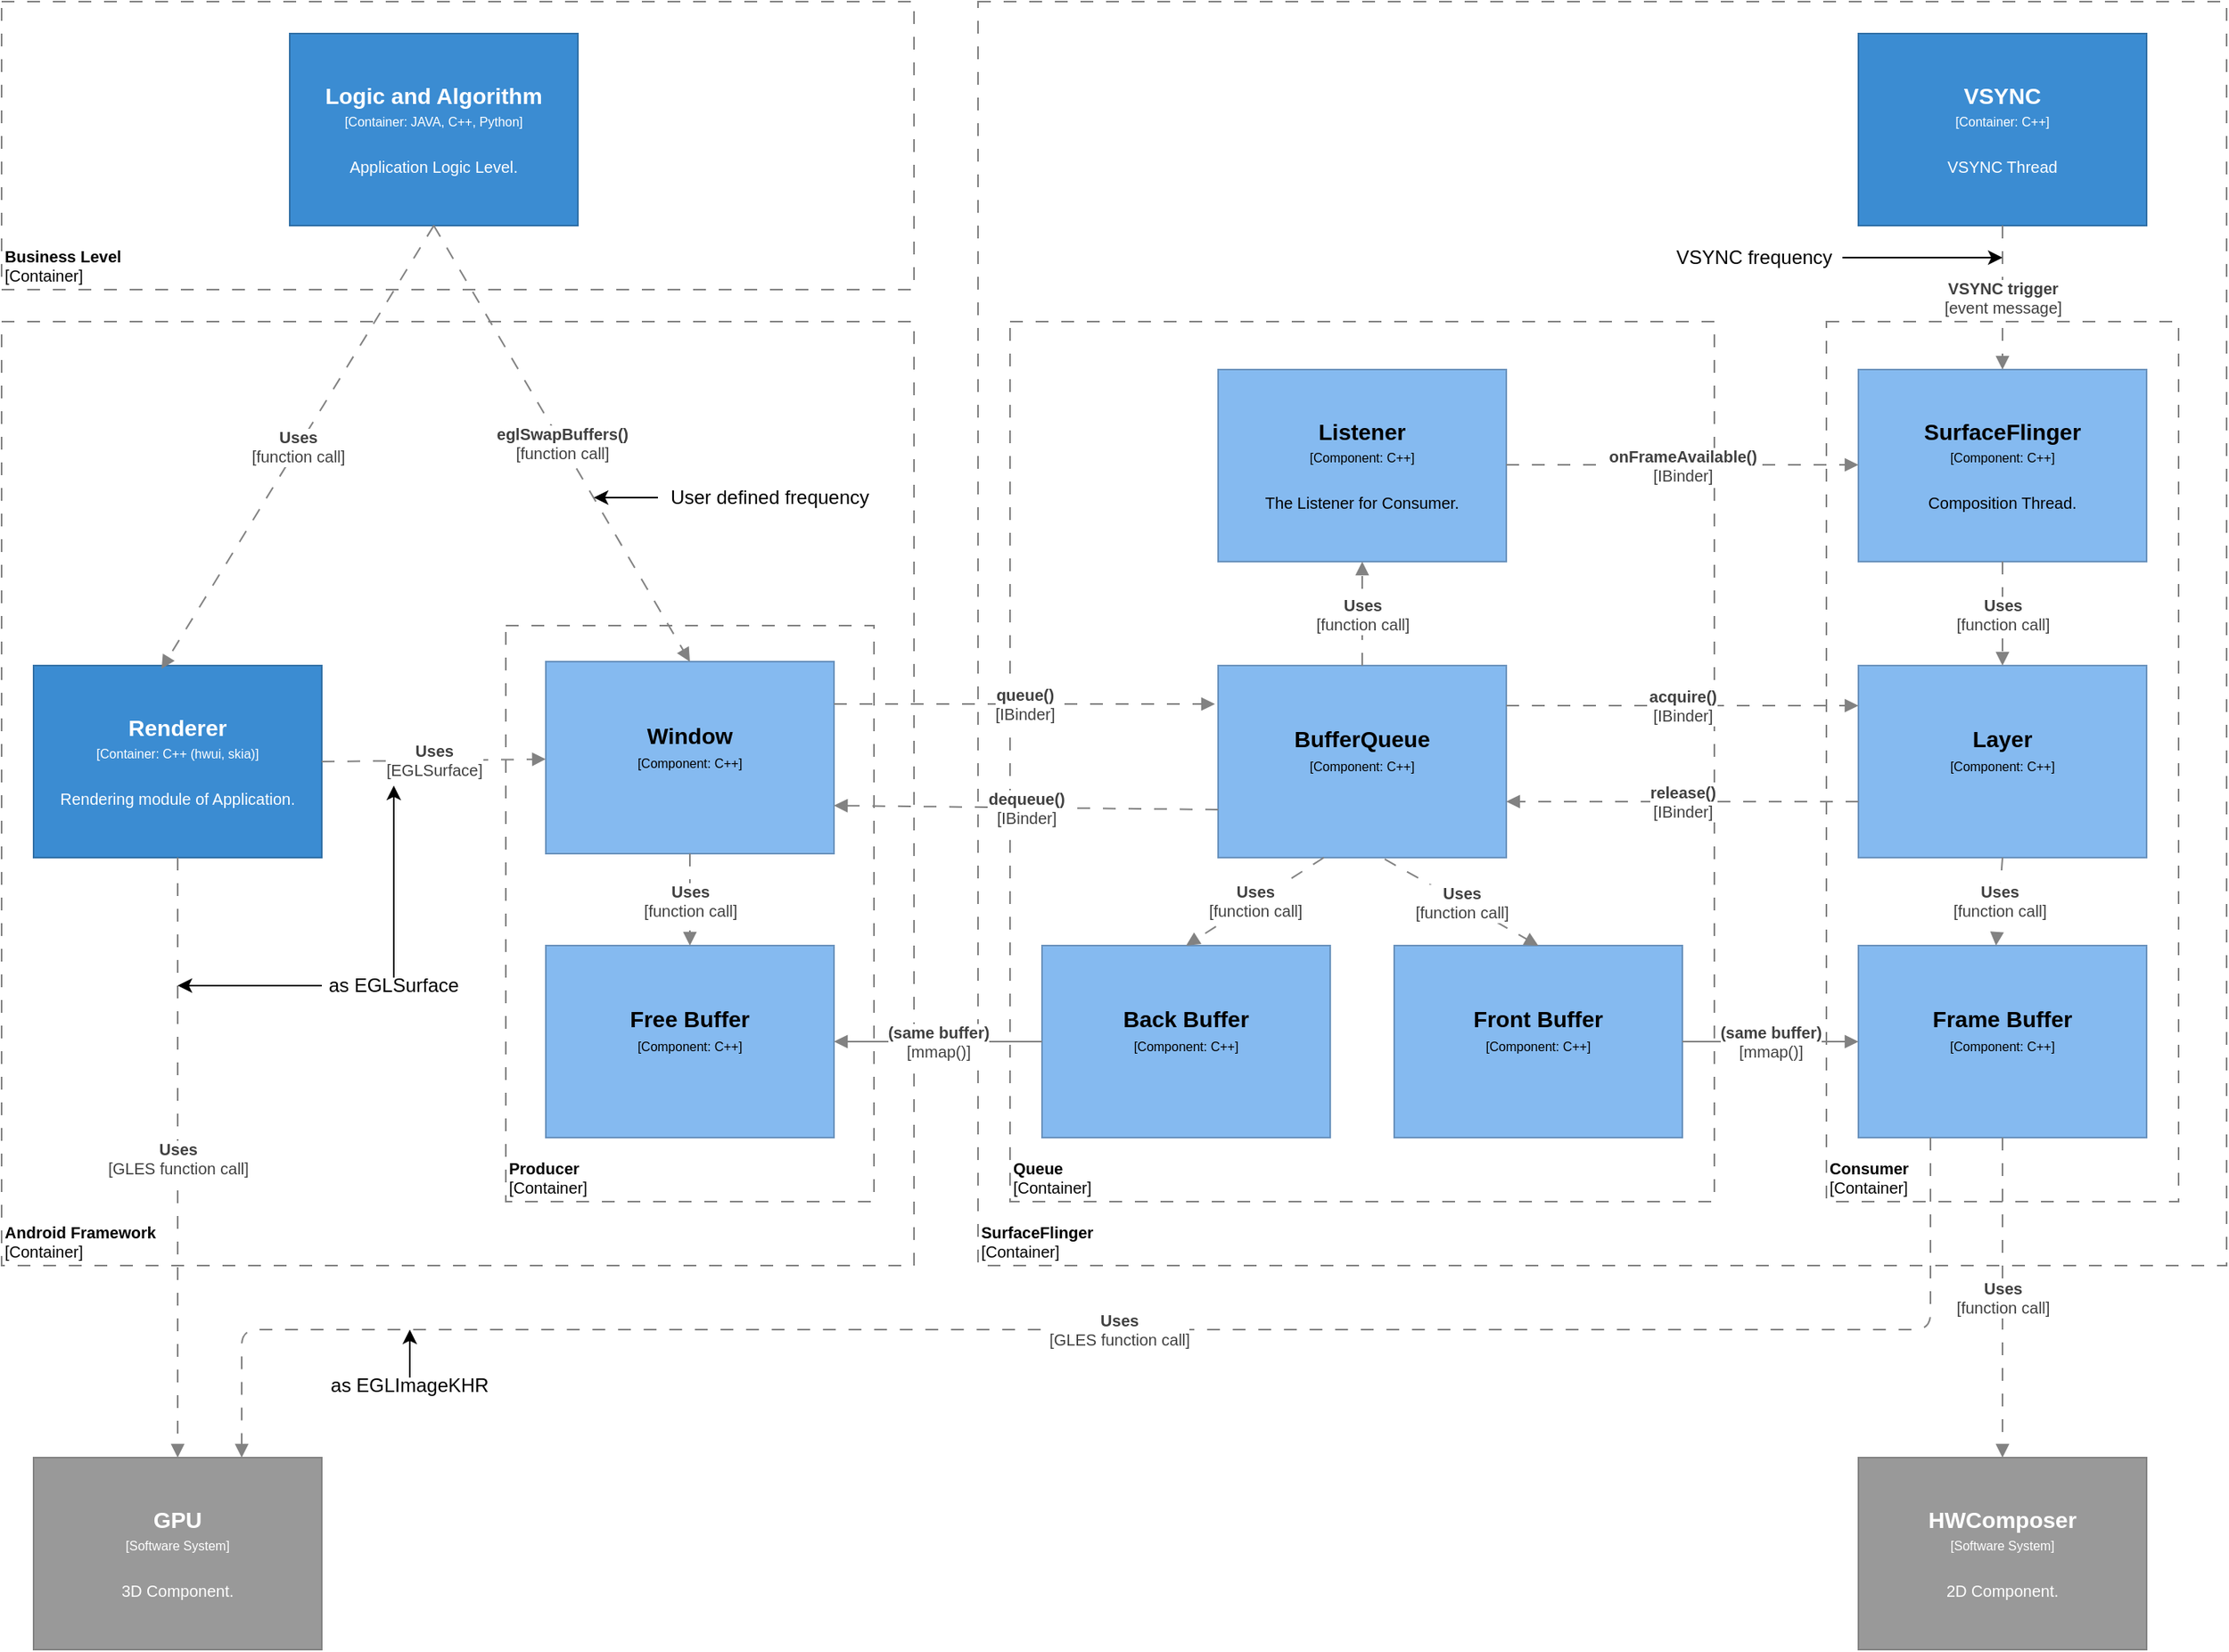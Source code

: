<mxfile version="14.9.9" type="github">
  <diagram id="-vkuxwzAvVH7Rz_sly9j" name="Page-1">
    <mxGraphModel dx="2495" dy="2098" grid="1" gridSize="10" guides="1" tooltips="1" connect="1" arrows="1" fold="1" page="1" pageScale="1" pageWidth="1169" pageHeight="827" math="0" shadow="0">
      <root>
        <mxCell id="0" />
        <mxCell id="1" parent="0" />
        <object label="&lt;font style=&quot;font-size: 10px&quot;&gt;&lt;b&gt;%name%&lt;/b&gt;&lt;br style=&quot;font-size: 10px&quot;&gt;[Container]&lt;/font&gt;" placeholders="1" name="Android Framework" id="QSGKsO-Dh6E3M1oI7asi-1">
          <mxCell style="rounded=0;whiteSpace=wrap;html=1;strokeColor=#828282;fillColor=none;fontColor=#000000;align=left;labelPosition=center;verticalLabelPosition=middle;verticalAlign=bottom;dashed=1;strokeWidth=1;perimeterSpacing=0;spacing=2;spacingTop=0;fontSize=10;dashPattern=8 8;container=0;" parent="1" vertex="1">
            <mxGeometry x="-240" y="-30" width="570" height="590" as="geometry">
              <mxRectangle x="560" y="40" width="110" height="30" as="alternateBounds" />
            </mxGeometry>
          </mxCell>
        </object>
        <object label="&lt;font style=&quot;font-size: 10px&quot;&gt;&lt;b&gt;%name%&lt;/b&gt;&lt;br style=&quot;font-size: 10px&quot;&gt;[Container]&lt;/font&gt;" placeholders="1" name="Producer" id="QSGKsO-Dh6E3M1oI7asi-2">
          <mxCell style="rounded=0;whiteSpace=wrap;html=1;strokeColor=#828282;fillColor=none;fontColor=#000000;align=left;labelPosition=center;verticalLabelPosition=middle;verticalAlign=bottom;dashed=1;strokeWidth=1;perimeterSpacing=0;spacing=2;spacingTop=0;fontSize=10;dashPattern=8 8;container=0;" parent="1" vertex="1">
            <mxGeometry x="75" y="160" width="230" height="360" as="geometry">
              <mxRectangle x="560" y="40" width="110" height="30" as="alternateBounds" />
            </mxGeometry>
          </mxCell>
        </object>
        <object label="&lt;div&gt;&lt;span style=&quot;font-size: 14px&quot;&gt;&lt;b&gt;%name%&lt;/b&gt;&lt;/span&gt;&lt;/div&gt;&lt;div&gt;&lt;span style=&quot;font-size: 8px&quot;&gt;[Component: %technology%]&lt;/span&gt;&lt;/div&gt;&lt;div&gt;&lt;span style=&quot;font-size: 8px&quot;&gt;&lt;br&gt;&lt;/span&gt;&lt;/div&gt;&lt;div&gt;&lt;font size=&quot;1&quot;&gt;%description%&lt;/font&gt;&lt;/div&gt;" placeholders="1" name="Window" technology="C++" description="" id="QSGKsO-Dh6E3M1oI7asi-3">
          <mxCell style="rounded=0;whiteSpace=wrap;html=1;fillColor=#85baf0;fontColor=#000000;strokeColor=#6992BD;resizable=0;" parent="1" vertex="1">
            <mxGeometry x="100" y="182.5" width="180" height="120" as="geometry" />
          </mxCell>
        </object>
        <object label="&lt;div&gt;&lt;span style=&quot;font-size: 14px&quot;&gt;&lt;b&gt;%name%&lt;/b&gt;&lt;/span&gt;&lt;/div&gt;&lt;div&gt;&lt;span style=&quot;font-size: 8px&quot;&gt;[Component: %technology%]&lt;/span&gt;&lt;/div&gt;&lt;div&gt;&lt;span style=&quot;font-size: 8px&quot;&gt;&lt;br&gt;&lt;/span&gt;&lt;/div&gt;&lt;div&gt;&lt;font size=&quot;1&quot;&gt;%description%&lt;/font&gt;&lt;/div&gt;" placeholders="1" name="Free Buffer" technology="C++" description="" id="QSGKsO-Dh6E3M1oI7asi-8">
          <mxCell style="rounded=0;whiteSpace=wrap;html=1;fillColor=#85baf0;fontColor=#000000;strokeColor=#6992BD;resizable=0;" parent="1" vertex="1">
            <mxGeometry x="100" y="360" width="180" height="120" as="geometry" />
          </mxCell>
        </object>
        <object label="&lt;div&gt;&lt;span style=&quot;font-size: 14px&quot;&gt;&lt;b&gt;%name%&lt;/b&gt;&lt;/span&gt;&lt;/div&gt;&lt;div&gt;&lt;span style=&quot;font-size: 8px&quot;&gt;[Component: %technology%]&lt;/span&gt;&lt;/div&gt;&lt;div&gt;&lt;span style=&quot;font-size: 8px&quot;&gt;&lt;br&gt;&lt;/span&gt;&lt;/div&gt;&lt;div&gt;&lt;font size=&quot;1&quot;&gt;%description%&lt;/font&gt;&lt;/div&gt;" placeholders="1" name="BufferQueue" technology="C++" description="" id="QSGKsO-Dh6E3M1oI7asi-10">
          <mxCell style="rounded=0;whiteSpace=wrap;html=1;fillColor=#85baf0;fontColor=#000000;strokeColor=#6992BD;resizable=0;" parent="1" vertex="1">
            <mxGeometry x="520" y="185" width="180" height="120" as="geometry" />
          </mxCell>
        </object>
        <object label="&lt;div&gt;&lt;span style=&quot;font-size: 14px&quot;&gt;&lt;b&gt;%name%&lt;/b&gt;&lt;/span&gt;&lt;/div&gt;&lt;div&gt;&lt;span style=&quot;font-size: 8px&quot;&gt;[Component: %technology%]&lt;/span&gt;&lt;/div&gt;&lt;div&gt;&lt;span style=&quot;font-size: 8px&quot;&gt;&lt;br&gt;&lt;/span&gt;&lt;/div&gt;&lt;div&gt;&lt;font size=&quot;1&quot;&gt;%description%&lt;/font&gt;&lt;/div&gt;" placeholders="1" name="Back Buffer" technology="C++" description="" id="QSGKsO-Dh6E3M1oI7asi-13">
          <mxCell style="rounded=0;whiteSpace=wrap;html=1;fillColor=#85baf0;fontColor=#000000;strokeColor=#6992BD;resizable=0;" parent="1" vertex="1">
            <mxGeometry x="410" y="360" width="180" height="120" as="geometry" />
          </mxCell>
        </object>
        <object label="&lt;div&gt;&lt;span style=&quot;font-size: 14px&quot;&gt;&lt;b&gt;%name%&lt;/b&gt;&lt;/span&gt;&lt;/div&gt;&lt;div&gt;&lt;span style=&quot;font-size: 8px&quot;&gt;[Component: %technology%]&lt;/span&gt;&lt;/div&gt;&lt;div&gt;&lt;span style=&quot;font-size: 8px&quot;&gt;&lt;br&gt;&lt;/span&gt;&lt;/div&gt;&lt;div&gt;&lt;font size=&quot;1&quot;&gt;%description%&lt;/font&gt;&lt;/div&gt;" placeholders="1" name="Front Buffer" technology="C++" description="" id="QSGKsO-Dh6E3M1oI7asi-14">
          <mxCell style="rounded=0;whiteSpace=wrap;html=1;fillColor=#85baf0;fontColor=#000000;strokeColor=#6992BD;resizable=0;" parent="1" vertex="1">
            <mxGeometry x="630" y="360" width="180" height="120" as="geometry" />
          </mxCell>
        </object>
        <object label="&lt;div&gt;&lt;span style=&quot;font-size: 14px&quot;&gt;&lt;b&gt;%name%&lt;/b&gt;&lt;/span&gt;&lt;/div&gt;&lt;div&gt;&lt;span style=&quot;font-size: 8px&quot;&gt;[Component: %technology%]&lt;/span&gt;&lt;/div&gt;&lt;div&gt;&lt;span style=&quot;font-size: 8px&quot;&gt;&lt;br&gt;&lt;/span&gt;&lt;/div&gt;&lt;div&gt;&lt;font size=&quot;1&quot;&gt;%description%&lt;/font&gt;&lt;/div&gt;" placeholders="1" name="Layer" technology="C++" description="" id="QSGKsO-Dh6E3M1oI7asi-15">
          <mxCell style="rounded=0;whiteSpace=wrap;html=1;fillColor=#85baf0;fontColor=#000000;strokeColor=#6992BD;resizable=0;" parent="1" vertex="1">
            <mxGeometry x="920" y="185" width="180" height="120" as="geometry" />
          </mxCell>
        </object>
        <object label="&lt;div&gt;&lt;span style=&quot;font-size: 14px&quot;&gt;&lt;b&gt;%name%&lt;/b&gt;&lt;/span&gt;&lt;/div&gt;&lt;div&gt;&lt;span style=&quot;font-size: 8px&quot;&gt;[Component: %technology%]&lt;/span&gt;&lt;/div&gt;&lt;div&gt;&lt;span style=&quot;font-size: 8px&quot;&gt;&lt;br&gt;&lt;/span&gt;&lt;/div&gt;&lt;div&gt;&lt;font size=&quot;1&quot;&gt;%description%&lt;/font&gt;&lt;/div&gt;" placeholders="1" name="Frame Buffer" technology="C++" description="" id="QSGKsO-Dh6E3M1oI7asi-16">
          <mxCell style="rounded=0;whiteSpace=wrap;html=1;fillColor=#85baf0;fontColor=#000000;strokeColor=#6992BD;resizable=0;" parent="1" vertex="1">
            <mxGeometry x="920" y="360" width="180" height="120" as="geometry" />
          </mxCell>
        </object>
        <object label="&lt;font style=&quot;font-size: 10px&quot;&gt;&lt;b&gt;%name%&lt;/b&gt;&lt;br style=&quot;font-size: 10px&quot;&gt;[Container]&lt;/font&gt;" placeholders="1" name="Queue" id="QSGKsO-Dh6E3M1oI7asi-17">
          <mxCell style="rounded=0;whiteSpace=wrap;html=1;strokeColor=#828282;fillColor=none;fontColor=#000000;align=left;labelPosition=center;verticalLabelPosition=middle;verticalAlign=bottom;dashed=1;strokeWidth=1;perimeterSpacing=0;spacing=2;spacingTop=0;fontSize=10;dashPattern=8 8;container=0;" parent="1" vertex="1">
            <mxGeometry x="390" y="-30" width="440" height="550" as="geometry">
              <mxRectangle x="560" y="40" width="110" height="30" as="alternateBounds" />
            </mxGeometry>
          </mxCell>
        </object>
        <object label="&lt;font style=&quot;font-size: 10px&quot;&gt;&lt;b&gt;%name%&lt;/b&gt;&lt;br style=&quot;font-size: 10px&quot;&gt;[Container]&lt;/font&gt;" placeholders="1" name="Consumer" id="QSGKsO-Dh6E3M1oI7asi-18">
          <mxCell style="rounded=0;whiteSpace=wrap;html=1;strokeColor=#828282;fillColor=none;fontColor=#000000;align=left;labelPosition=center;verticalLabelPosition=middle;verticalAlign=bottom;dashed=1;strokeWidth=1;perimeterSpacing=0;spacing=2;spacingTop=0;fontSize=10;dashPattern=8 8;container=0;" parent="1" vertex="1">
            <mxGeometry x="900" y="-30" width="220" height="550" as="geometry">
              <mxRectangle x="560" y="40" width="110" height="30" as="alternateBounds" />
            </mxGeometry>
          </mxCell>
        </object>
        <object label="&lt;font style=&quot;font-size: 10px&quot;&gt;&lt;b&gt;%name%&lt;/b&gt;&lt;br style=&quot;font-size: 10px&quot;&gt;[Container]&lt;/font&gt;" placeholders="1" name="SurfaceFlinger" id="QSGKsO-Dh6E3M1oI7asi-19">
          <mxCell style="rounded=0;whiteSpace=wrap;html=1;strokeColor=#828282;fillColor=none;fontColor=#000000;align=left;labelPosition=center;verticalLabelPosition=middle;verticalAlign=bottom;dashed=1;strokeWidth=1;perimeterSpacing=0;spacing=2;spacingTop=0;fontSize=10;dashPattern=8 8;container=0;" parent="1" vertex="1">
            <mxGeometry x="370" y="-230" width="780" height="790" as="geometry">
              <mxRectangle x="560" y="40" width="110" height="30" as="alternateBounds" />
            </mxGeometry>
          </mxCell>
        </object>
        <object label="&lt;b&gt;%name%&lt;/b&gt;&lt;br style=&quot;font-size: 10px&quot;&gt;[%technology%]" placeholders="1" name="dequeue()" technology="IBinder" id="QSGKsO-Dh6E3M1oI7asi-24">
          <mxCell style="endArrow=block;html=1;fontSize=10;fontColor=#404040;strokeWidth=1;endFill=1;dashed=1;dashPattern=8 8;strokeColor=#828282;elbow=vertical;exitX=0;exitY=0.75;exitDx=0;exitDy=0;entryX=1;entryY=0.75;entryDx=0;entryDy=0;" parent="1" source="QSGKsO-Dh6E3M1oI7asi-10" target="QSGKsO-Dh6E3M1oI7asi-3" edge="1">
            <mxGeometry width="50" height="50" relative="1" as="geometry">
              <mxPoint x="280" y="320" as="sourcePoint" />
              <mxPoint x="282" y="256" as="targetPoint" />
            </mxGeometry>
          </mxCell>
        </object>
        <object label="&lt;b&gt;%name%&lt;/b&gt;&lt;br style=&quot;font-size: 10px&quot;&gt;[%technology%]" placeholders="1" name="queue()" technology="IBinder" id="QSGKsO-Dh6E3M1oI7asi-26">
          <mxCell style="endArrow=block;html=1;fontSize=10;fontColor=#404040;strokeWidth=1;endFill=1;dashed=1;dashPattern=8 8;strokeColor=#828282;elbow=vertical;entryX=-0.011;entryY=0.2;entryDx=0;entryDy=0;entryPerimeter=0;" parent="1" target="QSGKsO-Dh6E3M1oI7asi-10" edge="1">
            <mxGeometry width="50" height="50" relative="1" as="geometry">
              <mxPoint x="280" y="209" as="sourcePoint" />
              <mxPoint x="550" y="208" as="targetPoint" />
            </mxGeometry>
          </mxCell>
        </object>
        <object label="&lt;span style=&quot;font-size: 10px&quot;&gt;&lt;b&gt;%name%&lt;/b&gt;&lt;br&gt;[%technology%]&lt;br&gt;&lt;/span&gt;" placeholders="1" name="(same buffer)" technology="mmap()" id="QSGKsO-Dh6E3M1oI7asi-27">
          <mxCell style="endArrow=block;html=1;fontSize=10;fontColor=#404040;strokeWidth=1;endFill=1;strokeColor=#828282;elbow=vertical;exitX=0;exitY=0.5;exitDx=0;exitDy=0;entryX=1;entryY=0.5;entryDx=0;entryDy=0;" parent="1" source="QSGKsO-Dh6E3M1oI7asi-13" target="QSGKsO-Dh6E3M1oI7asi-8" edge="1">
            <mxGeometry width="50" height="50" relative="1" as="geometry">
              <mxPoint x="320" y="500" as="sourcePoint" />
              <mxPoint x="520" y="500" as="targetPoint" />
            </mxGeometry>
          </mxCell>
        </object>
        <object label="&lt;span style=&quot;font-size: 10px&quot;&gt;&lt;b&gt;%name%&lt;/b&gt;&lt;br&gt;[%technology%]&lt;br&gt;&lt;/span&gt;" placeholders="1" name="(same buffer)" technology="mmap()" id="QSGKsO-Dh6E3M1oI7asi-29">
          <mxCell style="endArrow=block;html=1;fontSize=10;fontColor=#404040;strokeWidth=1;endFill=1;strokeColor=#828282;elbow=vertical;exitX=1;exitY=0.5;exitDx=0;exitDy=0;entryX=0;entryY=0.5;entryDx=0;entryDy=0;" parent="1" source="QSGKsO-Dh6E3M1oI7asi-14" target="QSGKsO-Dh6E3M1oI7asi-16" edge="1">
            <mxGeometry width="50" height="50" relative="1" as="geometry">
              <mxPoint x="820" y="510" as="sourcePoint" />
              <mxPoint x="690" y="510" as="targetPoint" />
            </mxGeometry>
          </mxCell>
        </object>
        <object label="&lt;b&gt;%name%&lt;/b&gt;&lt;br style=&quot;font-size: 10px&quot;&gt;[%technology%]" placeholders="1" name="acquire()" technology="IBinder" id="QSGKsO-Dh6E3M1oI7asi-31">
          <mxCell style="endArrow=block;html=1;fontSize=10;fontColor=#404040;strokeWidth=1;endFill=1;dashed=1;dashPattern=8 8;strokeColor=#828282;elbow=vertical;entryX=-0.011;entryY=0.2;entryDx=0;entryDy=0;entryPerimeter=0;" parent="1" edge="1">
            <mxGeometry width="50" height="50" relative="1" as="geometry">
              <mxPoint x="700" y="210" as="sourcePoint" />
              <mxPoint x="920" y="210" as="targetPoint" />
            </mxGeometry>
          </mxCell>
        </object>
        <object label="&lt;b&gt;%name%&lt;/b&gt;&lt;br style=&quot;font-size: 10px&quot;&gt;[%technology%]" placeholders="1" name="release()" technology="IBinder" id="QSGKsO-Dh6E3M1oI7asi-32">
          <mxCell style="endArrow=block;html=1;fontSize=10;fontColor=#404040;strokeWidth=1;endFill=1;dashed=1;dashPattern=8 8;strokeColor=#828282;elbow=vertical;entryX=1;entryY=0.75;entryDx=0;entryDy=0;" parent="1" edge="1">
            <mxGeometry width="50" height="50" relative="1" as="geometry">
              <mxPoint x="920" y="270" as="sourcePoint" />
              <mxPoint x="700" y="270" as="targetPoint" />
            </mxGeometry>
          </mxCell>
        </object>
        <object label="&lt;b&gt;%name%&lt;/b&gt;&lt;br style=&quot;font-size: 10px&quot;&gt;[%technology%]" placeholders="1" name="Uses" technology="function call" id="QSGKsO-Dh6E3M1oI7asi-33">
          <mxCell style="endArrow=block;html=1;fontSize=10;fontColor=#404040;strokeWidth=1;endFill=1;dashed=1;dashPattern=8 8;strokeColor=#828282;elbow=vertical;entryX=0.5;entryY=0;entryDx=0;entryDy=0;exitX=0.5;exitY=1;exitDx=0;exitDy=0;" parent="1" source="QSGKsO-Dh6E3M1oI7asi-3" target="QSGKsO-Dh6E3M1oI7asi-8" edge="1">
            <mxGeometry width="50" height="50" relative="1" as="geometry">
              <mxPoint x="120" y="120" as="sourcePoint" />
              <mxPoint x="320" y="120" as="targetPoint" />
            </mxGeometry>
          </mxCell>
        </object>
        <object label="&lt;b&gt;%name%&lt;/b&gt;&lt;br style=&quot;font-size: 10px&quot;&gt;[%technology%]" placeholders="1" name="Uses" technology="function call" id="QSGKsO-Dh6E3M1oI7asi-34">
          <mxCell style="endArrow=block;html=1;fontSize=10;fontColor=#404040;strokeWidth=1;endFill=1;dashed=1;dashPattern=8 8;strokeColor=#828282;elbow=vertical;entryX=0.5;entryY=0;entryDx=0;entryDy=0;exitX=0.367;exitY=1;exitDx=0;exitDy=0;exitPerimeter=0;" parent="1" source="QSGKsO-Dh6E3M1oI7asi-10" target="QSGKsO-Dh6E3M1oI7asi-13" edge="1">
            <mxGeometry width="50" height="50" relative="1" as="geometry">
              <mxPoint x="200" y="315" as="sourcePoint" />
              <mxPoint x="200" y="370" as="targetPoint" />
            </mxGeometry>
          </mxCell>
        </object>
        <object label="&lt;b&gt;%name%&lt;/b&gt;&lt;br style=&quot;font-size: 10px&quot;&gt;[%technology%]" placeholders="1" name="Uses" technology="function call" id="QSGKsO-Dh6E3M1oI7asi-35">
          <mxCell style="endArrow=block;html=1;fontSize=10;fontColor=#404040;strokeWidth=1;endFill=1;dashed=1;dashPattern=8 8;strokeColor=#828282;elbow=vertical;entryX=0.5;entryY=0;entryDx=0;entryDy=0;exitX=0.578;exitY=1.008;exitDx=0;exitDy=0;exitPerimeter=0;" parent="1" source="QSGKsO-Dh6E3M1oI7asi-10" target="QSGKsO-Dh6E3M1oI7asi-14" edge="1">
            <mxGeometry width="50" height="50" relative="1" as="geometry">
              <mxPoint x="630" y="300" as="sourcePoint" />
              <mxPoint x="510" y="370" as="targetPoint" />
            </mxGeometry>
          </mxCell>
        </object>
        <object label="&lt;b&gt;%name%&lt;/b&gt;&lt;br style=&quot;font-size: 10px&quot;&gt;[%technology%]" placeholders="1" name="Uses" technology="function call" id="QSGKsO-Dh6E3M1oI7asi-36">
          <mxCell style="endArrow=block;html=1;fontSize=10;fontColor=#404040;strokeWidth=1;endFill=1;dashed=1;dashPattern=8 8;strokeColor=#828282;elbow=vertical;entryX=0.5;entryY=0;entryDx=0;entryDy=0;exitX=0.5;exitY=1;exitDx=0;exitDy=0;" parent="1" source="QSGKsO-Dh6E3M1oI7asi-15" edge="1">
            <mxGeometry width="50" height="50" relative="1" as="geometry">
              <mxPoint x="910" y="305.96" as="sourcePoint" />
              <mxPoint x="1005.96" y="360" as="targetPoint" />
            </mxGeometry>
          </mxCell>
        </object>
        <object label="&lt;div&gt;&lt;span style=&quot;font-size: 14px&quot;&gt;&lt;b&gt;%name%&lt;/b&gt;&lt;/span&gt;&lt;/div&gt;&lt;div&gt;&lt;span style=&quot;font-size: 8px&quot;&gt;[Component: %technology%]&lt;/span&gt;&lt;/div&gt;&lt;div&gt;&lt;span style=&quot;font-size: 8px&quot;&gt;&lt;br&gt;&lt;/span&gt;&lt;/div&gt;&lt;div&gt;&lt;font size=&quot;1&quot;&gt;%description%&lt;/font&gt;&lt;/div&gt;" placeholders="1" name="Listener" technology="C++" description="The Listener for Consumer." id="YujYjbEBNDsiloCPU_Lg-1">
          <mxCell style="rounded=0;whiteSpace=wrap;html=1;fillColor=#85baf0;fontColor=#000000;strokeColor=#6992BD;resizable=0;" parent="1" vertex="1">
            <mxGeometry x="520" width="180" height="120" as="geometry" />
          </mxCell>
        </object>
        <object label="&lt;div&gt;&lt;span style=&quot;font-size: 14px&quot;&gt;&lt;b&gt;%name%&lt;/b&gt;&lt;/span&gt;&lt;/div&gt;&lt;div&gt;&lt;span style=&quot;font-size: 8px&quot;&gt;[Component: %technology%]&lt;/span&gt;&lt;/div&gt;&lt;div&gt;&lt;span style=&quot;font-size: 8px&quot;&gt;&lt;br&gt;&lt;/span&gt;&lt;/div&gt;&lt;div&gt;&lt;font size=&quot;1&quot;&gt;%description%&lt;/font&gt;&lt;/div&gt;" placeholders="1" name="SurfaceFlinger" technology="C++" description="Composition Thread." id="YujYjbEBNDsiloCPU_Lg-2">
          <mxCell style="rounded=0;whiteSpace=wrap;html=1;fillColor=#85baf0;fontColor=#000000;strokeColor=#6992BD;resizable=0;" parent="1" vertex="1">
            <mxGeometry x="920" width="180" height="120" as="geometry" />
          </mxCell>
        </object>
        <object label="&lt;b&gt;%name%&lt;/b&gt;&lt;br style=&quot;font-size: 10px&quot;&gt;[%technology%]" placeholders="1" name="Uses" technology="function call" id="YujYjbEBNDsiloCPU_Lg-5">
          <mxCell style="endArrow=block;html=1;fontSize=10;fontColor=#404040;strokeWidth=1;endFill=1;dashed=1;dashPattern=8 8;strokeColor=#828282;elbow=vertical;exitX=0.5;exitY=0;exitDx=0;exitDy=0;" parent="1" source="QSGKsO-Dh6E3M1oI7asi-10" edge="1">
            <mxGeometry width="50" height="50" relative="1" as="geometry">
              <mxPoint x="610" y="180" as="sourcePoint" />
              <mxPoint x="610" y="120" as="targetPoint" />
            </mxGeometry>
          </mxCell>
        </object>
        <object label="&lt;b&gt;%name%&lt;/b&gt;&lt;br style=&quot;font-size: 10px&quot;&gt;[%technology%]" placeholders="1" name="Uses" technology="function call" id="YujYjbEBNDsiloCPU_Lg-6">
          <mxCell style="endArrow=block;html=1;fontSize=10;fontColor=#404040;strokeWidth=1;endFill=1;dashed=1;dashPattern=8 8;strokeColor=#828282;elbow=vertical;entryX=0.5;entryY=0;entryDx=0;entryDy=0;" parent="1" source="YujYjbEBNDsiloCPU_Lg-2" target="QSGKsO-Dh6E3M1oI7asi-15" edge="1">
            <mxGeometry width="50" height="50" relative="1" as="geometry">
              <mxPoint x="1020" y="315" as="sourcePoint" />
              <mxPoint x="1010" y="180" as="targetPoint" />
            </mxGeometry>
          </mxCell>
        </object>
        <object label="&lt;b&gt;%name%&lt;/b&gt;&lt;br style=&quot;font-size: 10px&quot;&gt;[%technology%]" placeholders="1" name="onFrameAvailable()" technology="IBinder" id="YujYjbEBNDsiloCPU_Lg-7">
          <mxCell style="endArrow=block;html=1;fontSize=10;fontColor=#404040;strokeWidth=1;endFill=1;dashed=1;dashPattern=8 8;strokeColor=#828282;elbow=vertical;entryX=-0.011;entryY=0.2;entryDx=0;entryDy=0;entryPerimeter=0;" parent="1" edge="1">
            <mxGeometry width="50" height="50" relative="1" as="geometry">
              <mxPoint x="700" y="59.5" as="sourcePoint" />
              <mxPoint x="920" y="59.5" as="targetPoint" />
            </mxGeometry>
          </mxCell>
        </object>
        <object label="&lt;font style=&quot;font-size: 10px&quot;&gt;&lt;b&gt;%name%&lt;/b&gt;&lt;br style=&quot;font-size: 10px&quot;&gt;[Container]&lt;/font&gt;" placeholders="1" name="Business Level" id="0vbsiYUbB-kdxmA2h0WD-1">
          <mxCell style="rounded=0;whiteSpace=wrap;html=1;strokeColor=#828282;fillColor=none;fontColor=#000000;align=left;labelPosition=center;verticalLabelPosition=middle;verticalAlign=bottom;dashed=1;strokeWidth=1;perimeterSpacing=0;spacing=2;spacingTop=0;fontSize=10;dashPattern=8 8;container=0;" parent="1" vertex="1">
            <mxGeometry x="-240" y="-230" width="570" height="180" as="geometry">
              <mxRectangle x="560" y="40" width="110" height="30" as="alternateBounds" />
            </mxGeometry>
          </mxCell>
        </object>
        <object label="&lt;div&gt;&lt;span style=&quot;font-size: 14px&quot;&gt;&lt;b&gt;%name%&lt;/b&gt;&lt;/span&gt;&lt;/div&gt;&lt;div&gt;&lt;span style=&quot;font-size: 8px&quot;&gt;[Container: %technology%]&lt;/span&gt;&lt;/div&gt;&lt;div&gt;&lt;span style=&quot;font-size: 8px&quot;&gt;&lt;br&gt;&lt;/span&gt;&lt;/div&gt;&lt;div&gt;&lt;font size=&quot;1&quot;&gt;%description%&lt;/font&gt;&lt;/div&gt;" placeholders="1" name="Logic and Algorithm" technology="JAVA, C++, Python" description="Application Logic Level." id="0vbsiYUbB-kdxmA2h0WD-2">
          <mxCell style="rounded=0;whiteSpace=wrap;html=1;fillColor=#3B8CD2;fontColor=#FFFFFF;strokeColor=#2F6FA6;resizable=0;" parent="1" vertex="1">
            <mxGeometry x="-60" y="-210" width="180" height="120" as="geometry" />
          </mxCell>
        </object>
        <object label="&lt;div&gt;&lt;span style=&quot;font-size: 14px&quot;&gt;&lt;b&gt;%name%&lt;/b&gt;&lt;/span&gt;&lt;/div&gt;&lt;div&gt;&lt;span style=&quot;font-size: 8px&quot;&gt;[Container: %technology%]&lt;/span&gt;&lt;/div&gt;&lt;div&gt;&lt;span style=&quot;font-size: 8px&quot;&gt;&lt;br&gt;&lt;/span&gt;&lt;/div&gt;&lt;div&gt;&lt;font size=&quot;1&quot;&gt;%description%&lt;/font&gt;&lt;/div&gt;" placeholders="1" name="Renderer" technology="C++ (hwui, skia)" description="Rendering module of Application." id="0vbsiYUbB-kdxmA2h0WD-3">
          <mxCell style="rounded=0;whiteSpace=wrap;html=1;fillColor=#3B8CD2;fontColor=#FFFFFF;strokeColor=#2F6FA6;resizable=0;" parent="1" vertex="1">
            <mxGeometry x="-220" y="185" width="180" height="120" as="geometry" />
          </mxCell>
        </object>
        <object label="&lt;div&gt;&lt;span style=&quot;font-size: 14px&quot;&gt;&lt;b&gt;%name%&lt;/b&gt;&lt;/span&gt;&lt;/div&gt;&lt;div&gt;&lt;span style=&quot;font-size: 8px&quot;&gt;[Container: %technology%]&lt;/span&gt;&lt;/div&gt;&lt;div&gt;&lt;span style=&quot;font-size: 8px&quot;&gt;&lt;br&gt;&lt;/span&gt;&lt;/div&gt;&lt;div&gt;&lt;font size=&quot;1&quot;&gt;%description%&lt;/font&gt;&lt;/div&gt;" placeholders="1" name="VSYNC" technology="C++" description="VSYNC Thread" id="0vbsiYUbB-kdxmA2h0WD-4">
          <mxCell style="rounded=0;whiteSpace=wrap;html=1;fillColor=#3B8CD2;fontColor=#FFFFFF;strokeColor=#2F6FA6;resizable=0;" parent="1" vertex="1">
            <mxGeometry x="920" y="-210" width="180" height="120" as="geometry" />
          </mxCell>
        </object>
        <object label="&lt;b&gt;%name%&lt;/b&gt;&lt;br style=&quot;font-size: 10px&quot;&gt;[%technology%]" placeholders="1" name="VSYNC trigger" technology="event message" id="0vbsiYUbB-kdxmA2h0WD-5">
          <mxCell style="endArrow=block;html=1;fontSize=10;fontColor=#404040;strokeWidth=1;endFill=1;dashed=1;dashPattern=8 8;strokeColor=#828282;elbow=vertical;entryX=0.5;entryY=0;entryDx=0;entryDy=0;" parent="1" source="0vbsiYUbB-kdxmA2h0WD-4" target="YujYjbEBNDsiloCPU_Lg-2" edge="1">
            <mxGeometry width="50" height="50" relative="1" as="geometry">
              <mxPoint x="650" y="350" as="sourcePoint" />
              <mxPoint x="850" y="350" as="targetPoint" />
            </mxGeometry>
          </mxCell>
        </object>
        <object label="&lt;b&gt;%name%&lt;/b&gt;&lt;br style=&quot;font-size: 10px&quot;&gt;[%technology%]" placeholders="1" name="Uses" technology="function call" id="0vbsiYUbB-kdxmA2h0WD-6">
          <mxCell style="endArrow=block;html=1;fontSize=10;fontColor=#404040;strokeWidth=1;endFill=1;dashed=1;dashPattern=8 8;strokeColor=#828282;elbow=vertical;entryX=0.444;entryY=0.017;entryDx=0;entryDy=0;exitX=0.5;exitY=1;exitDx=0;exitDy=0;entryPerimeter=0;" parent="1" source="0vbsiYUbB-kdxmA2h0WD-2" target="0vbsiYUbB-kdxmA2h0WD-3" edge="1">
            <mxGeometry width="50" height="50" relative="1" as="geometry">
              <mxPoint x="216.06" y="-10" as="sourcePoint" />
              <mxPoint x="130" y="45" as="targetPoint" />
            </mxGeometry>
          </mxCell>
        </object>
        <object label="&lt;b&gt;%name%&lt;/b&gt;&lt;br style=&quot;font-size: 10px&quot;&gt;[%technology%]" placeholders="1" name="eglSwapBuffers()" technology="function call" id="0vbsiYUbB-kdxmA2h0WD-7">
          <mxCell style="endArrow=block;html=1;fontSize=10;fontColor=#404040;strokeWidth=1;endFill=1;dashed=1;dashPattern=8 8;strokeColor=#828282;elbow=vertical;entryX=0.5;entryY=0;entryDx=0;entryDy=0;exitX=0.5;exitY=1;exitDx=0;exitDy=0;" parent="1" source="0vbsiYUbB-kdxmA2h0WD-2" target="QSGKsO-Dh6E3M1oI7asi-3" edge="1">
            <mxGeometry width="50" height="50" relative="1" as="geometry">
              <mxPoint x="40" y="-80" as="sourcePoint" />
              <mxPoint x="-130.08" y="197.04" as="targetPoint" />
            </mxGeometry>
          </mxCell>
        </object>
        <mxCell id="0vbsiYUbB-kdxmA2h0WD-10" style="edgeStyle=orthogonalEdgeStyle;rounded=0;orthogonalLoop=1;jettySize=auto;html=1;" parent="1" source="0vbsiYUbB-kdxmA2h0WD-9" edge="1">
          <mxGeometry relative="1" as="geometry">
            <mxPoint x="130" y="80" as="targetPoint" />
            <Array as="points">
              <mxPoint x="140" y="80" />
            </Array>
          </mxGeometry>
        </mxCell>
        <object label="User defined frequency" id="0vbsiYUbB-kdxmA2h0WD-9">
          <mxCell style="text;html=1;strokeColor=none;fillColor=none;align=center;verticalAlign=middle;whiteSpace=wrap;rounded=0;" parent="1" vertex="1">
            <mxGeometry x="170" y="70" width="140" height="20" as="geometry" />
          </mxCell>
        </object>
        <mxCell id="0vbsiYUbB-kdxmA2h0WD-14" style="edgeStyle=orthogonalEdgeStyle;rounded=0;orthogonalLoop=1;jettySize=auto;html=1;" parent="1" source="0vbsiYUbB-kdxmA2h0WD-13" edge="1">
          <mxGeometry relative="1" as="geometry">
            <mxPoint x="1010" y="-70" as="targetPoint" />
          </mxGeometry>
        </mxCell>
        <object label="VSYNC&amp;nbsp;frequency" id="0vbsiYUbB-kdxmA2h0WD-13">
          <mxCell style="text;html=1;strokeColor=none;fillColor=none;align=center;verticalAlign=middle;whiteSpace=wrap;rounded=0;" parent="1" vertex="1">
            <mxGeometry x="800" y="-80" width="110" height="20" as="geometry" />
          </mxCell>
        </object>
        <object label="&lt;b&gt;%name%&lt;/b&gt;&lt;br style=&quot;font-size: 10px&quot;&gt;[%technology%]" placeholders="1" name="Uses" technology="EGLSurface" id="0vbsiYUbB-kdxmA2h0WD-19">
          <mxCell style="endArrow=block;html=1;fontSize=10;fontColor=#404040;strokeWidth=1;endFill=1;dashed=1;dashPattern=8 8;strokeColor=#828282;elbow=vertical;exitX=1;exitY=0.5;exitDx=0;exitDy=0;" parent="1" source="0vbsiYUbB-kdxmA2h0WD-3" target="QSGKsO-Dh6E3M1oI7asi-3" edge="1">
            <mxGeometry width="50" height="50" relative="1" as="geometry">
              <mxPoint x="40" y="-80" as="sourcePoint" />
              <mxPoint x="-130.08" y="197.04" as="targetPoint" />
            </mxGeometry>
          </mxCell>
        </object>
        <object label="&lt;div&gt;&lt;span style=&quot;font-size: 14px&quot;&gt;&lt;b&gt;%name%&lt;/b&gt;&lt;/span&gt;&lt;/div&gt;&lt;div&gt;&lt;span style=&quot;font-size: 8px&quot;&gt;[Software System&lt;/span&gt;&lt;span style=&quot;font-size: 8px&quot;&gt;]&lt;/span&gt;&lt;/div&gt;&lt;div&gt;&lt;span style=&quot;font-size: 8px&quot;&gt;&lt;br&gt;&lt;/span&gt;&lt;/div&gt;&lt;div&gt;&lt;font size=&quot;1&quot;&gt;%description%&lt;/font&gt;&lt;/div&gt;" placeholders="1" name="GPU" description="3D Component." id="rVYEheSiq6zippS44tpr-1">
          <mxCell style="rounded=0;whiteSpace=wrap;html=1;fillColor=#999999;fontColor=#FFFFFF;strokeColor=#828282;resizable=0;" vertex="1" parent="1">
            <mxGeometry x="-220" y="680" width="180" height="120" as="geometry" />
          </mxCell>
        </object>
        <object label="&lt;div&gt;&lt;span style=&quot;font-size: 14px&quot;&gt;&lt;b&gt;%name%&lt;/b&gt;&lt;/span&gt;&lt;/div&gt;&lt;div&gt;&lt;span style=&quot;font-size: 8px&quot;&gt;[Software System&lt;/span&gt;&lt;span style=&quot;font-size: 8px&quot;&gt;]&lt;/span&gt;&lt;/div&gt;&lt;div&gt;&lt;span style=&quot;font-size: 8px&quot;&gt;&lt;br&gt;&lt;/span&gt;&lt;/div&gt;&lt;div&gt;&lt;font size=&quot;1&quot;&gt;%description%&lt;/font&gt;&lt;/div&gt;" placeholders="1" name="HWComposer" description="2D Component." id="rVYEheSiq6zippS44tpr-2">
          <mxCell style="rounded=0;whiteSpace=wrap;html=1;fillColor=#999999;fontColor=#FFFFFF;strokeColor=#828282;resizable=0;" vertex="1" parent="1">
            <mxGeometry x="920" y="680" width="180" height="120" as="geometry" />
          </mxCell>
        </object>
        <object label="&lt;b&gt;%name%&lt;/b&gt;&lt;br style=&quot;font-size: 10px&quot;&gt;[%technology%]" placeholders="1" name="Uses" technology="GLES function call" id="rVYEheSiq6zippS44tpr-3">
          <mxCell style="endArrow=block;html=1;fontSize=10;fontColor=#404040;strokeWidth=1;endFill=1;dashed=1;dashPattern=8 8;strokeColor=#828282;elbow=vertical;entryX=0.5;entryY=0;entryDx=0;entryDy=0;exitX=0.5;exitY=1;exitDx=0;exitDy=0;" edge="1" parent="1" source="0vbsiYUbB-kdxmA2h0WD-3" target="rVYEheSiq6zippS44tpr-1">
            <mxGeometry width="50" height="50" relative="1" as="geometry">
              <mxPoint x="-129.92" y="302.5" as="sourcePoint" />
              <mxPoint x="-300.0" y="579.54" as="targetPoint" />
            </mxGeometry>
          </mxCell>
        </object>
        <mxCell id="rVYEheSiq6zippS44tpr-5" style="edgeStyle=orthogonalEdgeStyle;rounded=0;orthogonalLoop=1;jettySize=auto;html=1;" edge="1" parent="1" source="rVYEheSiq6zippS44tpr-4">
          <mxGeometry relative="1" as="geometry">
            <mxPoint x="5" y="260" as="targetPoint" />
          </mxGeometry>
        </mxCell>
        <mxCell id="rVYEheSiq6zippS44tpr-6" style="edgeStyle=orthogonalEdgeStyle;rounded=0;orthogonalLoop=1;jettySize=auto;html=1;" edge="1" parent="1" source="rVYEheSiq6zippS44tpr-4">
          <mxGeometry relative="1" as="geometry">
            <mxPoint x="-130" y="385" as="targetPoint" />
          </mxGeometry>
        </mxCell>
        <mxCell id="rVYEheSiq6zippS44tpr-4" value="as EGLSurface" style="text;html=1;strokeColor=none;fillColor=none;align=center;verticalAlign=middle;whiteSpace=wrap;rounded=0;" vertex="1" parent="1">
          <mxGeometry x="-40" y="380" width="90" height="10" as="geometry" />
        </mxCell>
        <object label="&lt;b&gt;%name%&lt;/b&gt;&lt;br style=&quot;font-size: 10px&quot;&gt;[%technology%]" placeholders="1" name="Uses" technology="GLES function call" id="rVYEheSiq6zippS44tpr-8">
          <mxCell style="endArrow=block;html=1;fontSize=10;fontColor=#404040;strokeWidth=1;endFill=1;dashed=1;dashPattern=8 8;strokeColor=#828282;elbow=vertical;exitX=0.25;exitY=1;exitDx=0;exitDy=0;edgeStyle=orthogonalEdgeStyle;" edge="1" parent="1" source="QSGKsO-Dh6E3M1oI7asi-16">
            <mxGeometry width="50" height="50" relative="1" as="geometry">
              <mxPoint x="400.08" y="580" as="sourcePoint" />
              <mxPoint x="-90" y="680" as="targetPoint" />
              <Array as="points">
                <mxPoint x="965" y="600" />
                <mxPoint x="-90" y="600" />
              </Array>
            </mxGeometry>
          </mxCell>
        </object>
        <mxCell id="rVYEheSiq6zippS44tpr-10" style="edgeStyle=orthogonalEdgeStyle;rounded=0;orthogonalLoop=1;jettySize=auto;html=1;" edge="1" parent="1" source="rVYEheSiq6zippS44tpr-9">
          <mxGeometry relative="1" as="geometry">
            <mxPoint x="15" y="600" as="targetPoint" />
          </mxGeometry>
        </mxCell>
        <mxCell id="rVYEheSiq6zippS44tpr-9" value="as EGLImageKHR" style="text;html=1;strokeColor=none;fillColor=none;align=center;verticalAlign=middle;whiteSpace=wrap;rounded=0;" vertex="1" parent="1">
          <mxGeometry x="-40" y="630" width="110" height="10" as="geometry" />
        </mxCell>
        <object label="&lt;b&gt;%name%&lt;/b&gt;&lt;br style=&quot;font-size: 10px&quot;&gt;[%technology%]" placeholders="1" name="Uses" technology="function call" id="rVYEheSiq6zippS44tpr-11">
          <mxCell style="endArrow=block;html=1;fontSize=10;fontColor=#404040;strokeWidth=1;endFill=1;dashed=1;dashPattern=8 8;strokeColor=#828282;elbow=vertical;entryX=0.5;entryY=0;entryDx=0;entryDy=0;exitX=0.5;exitY=1;exitDx=0;exitDy=0;" edge="1" parent="1" source="QSGKsO-Dh6E3M1oI7asi-16" target="rVYEheSiq6zippS44tpr-2">
            <mxGeometry width="50" height="50" relative="1" as="geometry">
              <mxPoint x="1020" y="130" as="sourcePoint" />
              <mxPoint x="1020" y="195" as="targetPoint" />
            </mxGeometry>
          </mxCell>
        </object>
      </root>
    </mxGraphModel>
  </diagram>
</mxfile>
